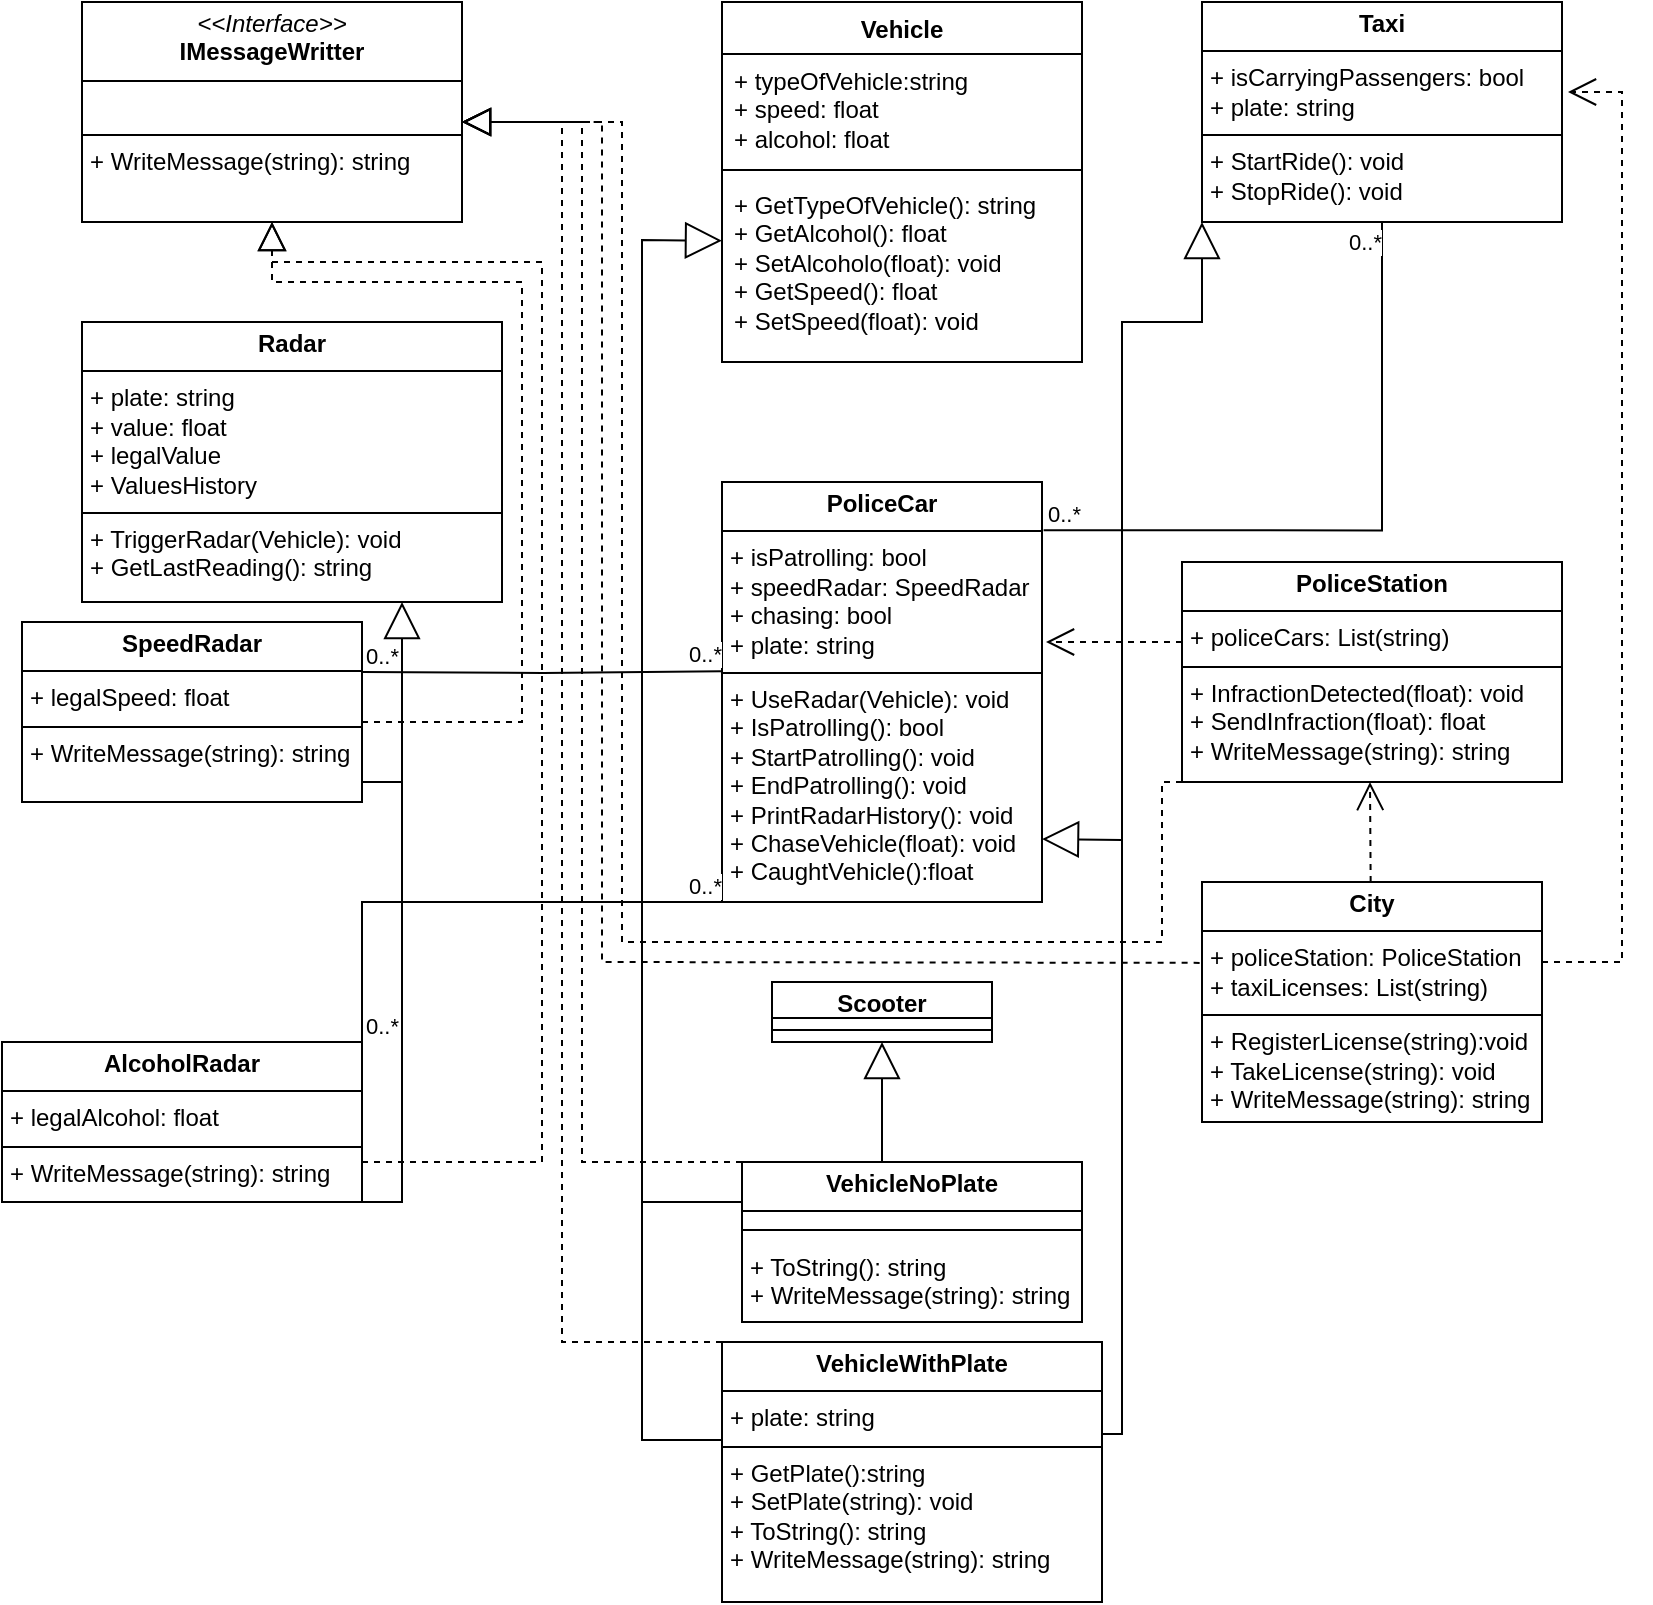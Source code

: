 <mxfile version="24.7.16">
  <diagram name="Page-1" id="c4acf3e9-155e-7222-9cf6-157b1a14988f">
    <mxGraphModel dx="1290" dy="530" grid="1" gridSize="10" guides="1" tooltips="1" connect="1" arrows="1" fold="1" page="1" pageScale="1" pageWidth="850" pageHeight="1100" background="none" math="0" shadow="0">
      <root>
        <mxCell id="0" />
        <mxCell id="1" parent="0" />
        <mxCell id="5d2195bd80daf111-26" style="edgeStyle=orthogonalEdgeStyle;rounded=0;html=1;dashed=1;labelBackgroundColor=none;startFill=0;endArrow=open;endFill=0;endSize=10;fontFamily=Verdana;fontSize=10;" parent="1" edge="1">
          <mxGeometry relative="1" as="geometry">
            <Array as="points" />
            <mxPoint x="640" y="300" as="sourcePoint" />
          </mxGeometry>
        </mxCell>
        <mxCell id="5d2195bd80daf111-16" value="Text" style="text;html=1;resizable=0;points=[];autosize=1;align=left;verticalAlign=top;spacingTop=-4;fontSize=10;fontFamily=Verdana;fontColor=#000000;" parent="1" vertex="1">
          <mxGeometry x="450" y="454" width="40" height="10" as="geometry" />
        </mxCell>
        <mxCell id="6YwaAOGG38GJz1vAlMlA-3" value="&lt;p style=&quot;margin:0px;margin-top:4px;text-align:center;&quot;&gt;&lt;i&gt;&amp;lt;&amp;lt;Interface&amp;gt;&amp;gt;&lt;/i&gt;&lt;br&gt;&lt;b&gt;IMessageWritter&lt;/b&gt;&lt;/p&gt;&lt;hr size=&quot;1&quot; style=&quot;border-style:solid;&quot;&gt;&lt;p style=&quot;margin:0px;margin-left:4px;&quot;&gt;&lt;br&gt;&lt;/p&gt;&lt;hr size=&quot;1&quot; style=&quot;border-style:solid;&quot;&gt;&lt;p style=&quot;margin:0px;margin-left:4px;&quot;&gt;+ WriteMessage(string): string&lt;/p&gt;" style="verticalAlign=top;align=left;overflow=fill;html=1;whiteSpace=wrap;" parent="1" vertex="1">
          <mxGeometry x="40" y="40" width="190" height="110" as="geometry" />
        </mxCell>
        <mxCell id="6YwaAOGG38GJz1vAlMlA-4" value="Vehicle" style="swimlane;fontStyle=1;align=center;verticalAlign=top;childLayout=stackLayout;horizontal=1;startSize=26;horizontalStack=0;resizeParent=1;resizeParentMax=0;resizeLast=0;collapsible=1;marginBottom=0;whiteSpace=wrap;html=1;" parent="1" vertex="1">
          <mxGeometry x="360" y="40" width="180" height="180" as="geometry" />
        </mxCell>
        <mxCell id="6YwaAOGG38GJz1vAlMlA-5" value="+ typeOfVehicle:string&lt;div&gt;+ speed: float&lt;/div&gt;&lt;div&gt;+ alcohol: float&lt;/div&gt;" style="text;strokeColor=none;fillColor=none;align=left;verticalAlign=top;spacingLeft=4;spacingRight=4;overflow=hidden;rotatable=0;points=[[0,0.5],[1,0.5]];portConstraint=eastwest;whiteSpace=wrap;html=1;" parent="6YwaAOGG38GJz1vAlMlA-4" vertex="1">
          <mxGeometry y="26" width="180" height="54" as="geometry" />
        </mxCell>
        <mxCell id="6YwaAOGG38GJz1vAlMlA-6" value="" style="line;strokeWidth=1;fillColor=none;align=left;verticalAlign=middle;spacingTop=-1;spacingLeft=3;spacingRight=3;rotatable=0;labelPosition=right;points=[];portConstraint=eastwest;strokeColor=inherit;" parent="6YwaAOGG38GJz1vAlMlA-4" vertex="1">
          <mxGeometry y="80" width="180" height="8" as="geometry" />
        </mxCell>
        <mxCell id="6YwaAOGG38GJz1vAlMlA-7" value="&lt;div&gt;+ GetTypeOfVehicle(): string&lt;/div&gt;&lt;div&gt;+ GetAlcohol(): float&lt;/div&gt;&lt;div&gt;+ SetAlcoholo(float): void&lt;/div&gt;&lt;div&gt;+ GetSpeed(): float&lt;/div&gt;&lt;div&gt;+ SetSpeed(float): void&lt;/div&gt;" style="text;strokeColor=none;fillColor=none;align=left;verticalAlign=top;spacingLeft=4;spacingRight=4;overflow=hidden;rotatable=0;points=[[0,0.5],[1,0.5]];portConstraint=eastwest;whiteSpace=wrap;html=1;" parent="6YwaAOGG38GJz1vAlMlA-4" vertex="1">
          <mxGeometry y="88" width="180" height="92" as="geometry" />
        </mxCell>
        <mxCell id="6YwaAOGG38GJz1vAlMlA-8" value="&lt;p style=&quot;margin:0px;margin-top:4px;text-align:center;&quot;&gt;&lt;b&gt;PoliceCar&lt;/b&gt;&lt;/p&gt;&lt;hr size=&quot;1&quot; style=&quot;border-style:solid;&quot;&gt;&lt;p style=&quot;margin:0px;margin-left:4px;&quot;&gt;&lt;span style=&quot;background-color: initial;&quot;&gt;+ isPatrolling: bool&lt;/span&gt;&lt;br&gt;&lt;/p&gt;&lt;p style=&quot;margin:0px;margin-left:4px;&quot;&gt;+ speedRadar: SpeedRadar&lt;/p&gt;&lt;p style=&quot;margin:0px;margin-left:4px;&quot;&gt;+ chasing: bool&lt;/p&gt;&lt;p style=&quot;margin:0px;margin-left:4px;&quot;&gt;+ plate: string&lt;/p&gt;&lt;hr size=&quot;1&quot; style=&quot;border-style:solid;&quot;&gt;&lt;p style=&quot;margin:0px;margin-left:4px;&quot;&gt;+ UseRadar(Vehicle): void&lt;/p&gt;&lt;p style=&quot;margin:0px;margin-left:4px;&quot;&gt;+ IsPatrolling(): bool&lt;/p&gt;&lt;p style=&quot;margin:0px;margin-left:4px;&quot;&gt;+ StartPatrolling(): void&lt;/p&gt;&lt;p style=&quot;margin:0px;margin-left:4px;&quot;&gt;+ EndPatrolling(): void&lt;/p&gt;&lt;p style=&quot;margin:0px;margin-left:4px;&quot;&gt;+ PrintRadarHistory(): void&lt;/p&gt;&lt;p style=&quot;margin:0px;margin-left:4px;&quot;&gt;+ ChaseVehicle(float): void&lt;/p&gt;&lt;p style=&quot;margin:0px;margin-left:4px;&quot;&gt;+ CaughtVehicle():float&lt;/p&gt;" style="verticalAlign=top;align=left;overflow=fill;html=1;whiteSpace=wrap;" parent="1" vertex="1">
          <mxGeometry x="360" y="280" width="160" height="210" as="geometry" />
        </mxCell>
        <mxCell id="6YwaAOGG38GJz1vAlMlA-9" value="&lt;p style=&quot;margin:0px;margin-top:4px;text-align:center;&quot;&gt;&lt;b&gt;Taxi&lt;/b&gt;&lt;/p&gt;&lt;hr size=&quot;1&quot; style=&quot;border-style:solid;&quot;&gt;&lt;p style=&quot;margin:0px;margin-left:4px;&quot;&gt;&lt;span style=&quot;background-color: initial;&quot;&gt;+ isCarryingPassengers: bool&lt;/span&gt;&lt;br&gt;&lt;/p&gt;&lt;p style=&quot;margin:0px;margin-left:4px;&quot;&gt;&lt;span style=&quot;background-color: initial;&quot;&gt;+ plate: string&lt;/span&gt;&lt;/p&gt;&lt;hr size=&quot;1&quot; style=&quot;border-style:solid;&quot;&gt;&lt;p style=&quot;margin:0px;margin-left:4px;&quot;&gt;&lt;span style=&quot;background-color: initial;&quot;&gt;+ StartRide(): void&lt;/span&gt;&lt;/p&gt;&lt;p style=&quot;margin:0px;margin-left:4px;&quot;&gt;&lt;span style=&quot;background-color: initial;&quot;&gt;+ StopRide(): void&lt;/span&gt;&lt;/p&gt;&lt;p style=&quot;margin:0px;margin-left:4px;&quot;&gt;&lt;br&gt;&lt;/p&gt;" style="verticalAlign=top;align=left;overflow=fill;html=1;whiteSpace=wrap;" parent="1" vertex="1">
          <mxGeometry x="600" y="40" width="180" height="110" as="geometry" />
        </mxCell>
        <mxCell id="6YwaAOGG38GJz1vAlMlA-10" style="edgeStyle=orthogonalEdgeStyle;rounded=0;orthogonalLoop=1;jettySize=auto;html=1;exitX=0.5;exitY=1;exitDx=0;exitDy=0;" parent="1" source="6YwaAOGG38GJz1vAlMlA-8" target="6YwaAOGG38GJz1vAlMlA-8" edge="1">
          <mxGeometry relative="1" as="geometry" />
        </mxCell>
        <mxCell id="6YwaAOGG38GJz1vAlMlA-11" value="&lt;p style=&quot;margin:0px;margin-top:4px;text-align:center;&quot;&gt;&lt;b&gt;Radar&lt;/b&gt;&lt;/p&gt;&lt;hr size=&quot;1&quot; style=&quot;border-style:solid;&quot;&gt;&lt;p style=&quot;margin:0px;margin-left:4px;&quot;&gt;+ plate: string&lt;/p&gt;&lt;p style=&quot;margin:0px;margin-left:4px;&quot;&gt;+ value: float&lt;/p&gt;&lt;p style=&quot;margin:0px;margin-left:4px;&quot;&gt;+ legalValue&lt;/p&gt;&lt;p style=&quot;margin:0px;margin-left:4px;&quot;&gt;+ ValuesHistory&lt;/p&gt;&lt;hr size=&quot;1&quot; style=&quot;border-style:solid;&quot;&gt;&lt;p style=&quot;margin:0px;margin-left:4px;&quot;&gt;&lt;span style=&quot;background-color: initial;&quot;&gt;+ TriggerRadar(Vehicle): void&lt;/span&gt;&lt;br&gt;&lt;/p&gt;&lt;p style=&quot;margin:0px;margin-left:4px;&quot;&gt;+ GetLastReading(): string&lt;/p&gt;&lt;p style=&quot;margin:0px;margin-left:4px;&quot;&gt;&lt;br&gt;&lt;/p&gt;" style="verticalAlign=top;align=left;overflow=fill;html=1;whiteSpace=wrap;" parent="1" vertex="1">
          <mxGeometry x="40" y="200" width="210" height="140" as="geometry" />
        </mxCell>
        <mxCell id="6YwaAOGG38GJz1vAlMlA-12" value="&lt;p style=&quot;margin:0px;margin-top:4px;text-align:center;&quot;&gt;&lt;b&gt;PoliceStation&lt;/b&gt;&lt;/p&gt;&lt;hr size=&quot;1&quot; style=&quot;border-style:solid;&quot;&gt;&lt;p style=&quot;margin:0px;margin-left:4px;&quot;&gt;+ policeCars: List(string)&lt;/p&gt;&lt;hr size=&quot;1&quot; style=&quot;border-style:solid;&quot;&gt;&lt;p style=&quot;margin:0px;margin-left:4px;&quot;&gt;+ InfractionDetected(float): void&lt;/p&gt;&lt;p style=&quot;margin:0px;margin-left:4px;&quot;&gt;+ SendInfraction(float): float&lt;/p&gt;&lt;p style=&quot;margin:0px;margin-left:4px;&quot;&gt;+ WriteMessage(string): string&lt;/p&gt;" style="verticalAlign=top;align=left;overflow=fill;html=1;whiteSpace=wrap;" parent="1" vertex="1">
          <mxGeometry x="590" y="320" width="190" height="110" as="geometry" />
        </mxCell>
        <mxCell id="6YwaAOGG38GJz1vAlMlA-13" value="&lt;p style=&quot;margin:0px;margin-top:4px;text-align:center;&quot;&gt;&lt;b&gt;City&lt;/b&gt;&lt;/p&gt;&lt;hr size=&quot;1&quot; style=&quot;border-style:solid;&quot;&gt;&lt;p style=&quot;margin:0px;margin-left:4px;&quot;&gt;+ policeStation: PoliceStation&lt;/p&gt;&lt;p style=&quot;margin:0px;margin-left:4px;&quot;&gt;+ taxiLicenses: List(string)&lt;/p&gt;&lt;hr size=&quot;1&quot; style=&quot;border-style:solid;&quot;&gt;&lt;p style=&quot;margin:0px;margin-left:4px;&quot;&gt;+ RegisterLicense(string):void&lt;/p&gt;&lt;p style=&quot;margin:0px;margin-left:4px;&quot;&gt;+ TakeLicense(string): void&lt;/p&gt;&lt;p style=&quot;margin:0px;margin-left:4px;&quot;&gt;+ WriteMessage(string): string&lt;/p&gt;" style="verticalAlign=top;align=left;overflow=fill;html=1;whiteSpace=wrap;" parent="1" vertex="1">
          <mxGeometry x="600" y="480" width="170" height="120" as="geometry" />
        </mxCell>
        <mxCell id="6YwaAOGG38GJz1vAlMlA-25" value="" style="endArrow=block;dashed=1;endFill=0;endSize=12;html=1;rounded=0;entryX=0.5;entryY=1;entryDx=0;entryDy=0;" parent="1" target="6YwaAOGG38GJz1vAlMlA-3" edge="1">
          <mxGeometry width="160" relative="1" as="geometry">
            <mxPoint x="180" y="620" as="sourcePoint" />
            <mxPoint x="230" y="190" as="targetPoint" />
            <Array as="points">
              <mxPoint x="270" y="620" />
              <mxPoint x="270" y="170" />
              <mxPoint x="135" y="170" />
            </Array>
          </mxGeometry>
        </mxCell>
        <mxCell id="6YwaAOGG38GJz1vAlMlA-26" value="" style="endArrow=block;dashed=1;endFill=0;endSize=12;html=1;rounded=0;exitX=0;exitY=0;exitDx=0;exitDy=0;" parent="1" source="a5nsM6v1lsSeqTza3Zts-1" edge="1">
          <mxGeometry width="160" relative="1" as="geometry">
            <mxPoint x="290" y="420" as="sourcePoint" />
            <mxPoint x="230" y="100" as="targetPoint" />
            <Array as="points">
              <mxPoint x="290" y="620" />
              <mxPoint x="290" y="100" />
              <mxPoint x="280" y="100" />
            </Array>
          </mxGeometry>
        </mxCell>
        <mxCell id="6YwaAOGG38GJz1vAlMlA-31" value="" style="endArrow=none;html=1;edgeStyle=orthogonalEdgeStyle;rounded=0;exitX=1.005;exitY=0.115;exitDx=0;exitDy=0;exitPerimeter=0;entryX=0.5;entryY=1;entryDx=0;entryDy=0;" parent="1" source="6YwaAOGG38GJz1vAlMlA-8" target="6YwaAOGG38GJz1vAlMlA-9" edge="1">
          <mxGeometry relative="1" as="geometry">
            <mxPoint x="575" y="220" as="sourcePoint" />
            <mxPoint x="735" y="220" as="targetPoint" />
          </mxGeometry>
        </mxCell>
        <mxCell id="6YwaAOGG38GJz1vAlMlA-32" value="0..*" style="edgeLabel;resizable=0;html=1;align=left;verticalAlign=bottom;" parent="6YwaAOGG38GJz1vAlMlA-31" connectable="0" vertex="1">
          <mxGeometry x="-1" relative="1" as="geometry" />
        </mxCell>
        <mxCell id="6YwaAOGG38GJz1vAlMlA-33" value="0..*" style="edgeLabel;resizable=0;html=1;align=right;verticalAlign=bottom;" parent="6YwaAOGG38GJz1vAlMlA-31" connectable="0" vertex="1">
          <mxGeometry x="1" relative="1" as="geometry">
            <mxPoint y="19" as="offset" />
          </mxGeometry>
        </mxCell>
        <mxCell id="6YwaAOGG38GJz1vAlMlA-37" value="" style="endArrow=none;html=1;edgeStyle=orthogonalEdgeStyle;rounded=0;entryX=0.063;entryY=0.45;entryDx=0;entryDy=0;entryPerimeter=0;" parent="1" edge="1">
          <mxGeometry relative="1" as="geometry">
            <mxPoint x="180" y="375" as="sourcePoint" />
            <mxPoint x="360.0" y="374.62" as="targetPoint" />
          </mxGeometry>
        </mxCell>
        <mxCell id="6YwaAOGG38GJz1vAlMlA-38" value="0..*" style="edgeLabel;resizable=0;html=1;align=left;verticalAlign=bottom;" parent="6YwaAOGG38GJz1vAlMlA-37" connectable="0" vertex="1">
          <mxGeometry x="-1" relative="1" as="geometry" />
        </mxCell>
        <mxCell id="6YwaAOGG38GJz1vAlMlA-39" value="0..*" style="edgeLabel;resizable=0;html=1;align=right;verticalAlign=bottom;" parent="6YwaAOGG38GJz1vAlMlA-37" connectable="0" vertex="1">
          <mxGeometry x="1" relative="1" as="geometry" />
        </mxCell>
        <mxCell id="6YwaAOGG38GJz1vAlMlA-42" value="&lt;p style=&quot;margin:0px;margin-top:4px;text-align:center;&quot;&gt;&lt;b&gt;SpeedRadar&lt;/b&gt;&lt;/p&gt;&lt;hr size=&quot;1&quot; style=&quot;border-style:solid;&quot;&gt;&lt;p style=&quot;margin: 0px 0px 0px 4px;&quot;&gt;&lt;span style=&quot;background-color: initial;&quot;&gt;+ legalSpeed: float&lt;/span&gt;&lt;/p&gt;&lt;hr size=&quot;1&quot; style=&quot;border-style:solid;&quot;&gt;&lt;p style=&quot;margin:0px;margin-left:4px;&quot;&gt;+ WriteMessage(string): string&lt;/p&gt;" style="verticalAlign=top;align=left;overflow=fill;html=1;whiteSpace=wrap;" parent="1" vertex="1">
          <mxGeometry x="10" y="350" width="170" height="90" as="geometry" />
        </mxCell>
        <mxCell id="6YwaAOGG38GJz1vAlMlA-43" value="" style="endArrow=open;endSize=12;dashed=1;html=1;rounded=0;" parent="1" edge="1">
          <mxGeometry width="160" relative="1" as="geometry">
            <mxPoint x="590" y="360" as="sourcePoint" />
            <mxPoint x="522" y="360" as="targetPoint" />
          </mxGeometry>
        </mxCell>
        <mxCell id="6YwaAOGG38GJz1vAlMlA-44" value="" style="endArrow=open;endSize=12;dashed=1;html=1;rounded=0;" parent="1" edge="1">
          <mxGeometry width="160" relative="1" as="geometry">
            <mxPoint x="684.33" y="480" as="sourcePoint" />
            <mxPoint x="684" y="430" as="targetPoint" />
          </mxGeometry>
        </mxCell>
        <mxCell id="6YwaAOGG38GJz1vAlMlA-45" value="&lt;p style=&quot;margin:0px;margin-top:4px;text-align:center;&quot;&gt;&lt;b&gt;Scooter&lt;/b&gt;&lt;/p&gt;&lt;p style=&quot;margin:0px;margin-left:4px;&quot;&gt;&lt;br&gt;&lt;/p&gt;" style="verticalAlign=top;align=left;overflow=fill;html=1;whiteSpace=wrap;" parent="1" vertex="1">
          <mxGeometry x="385" y="530" width="110" height="30" as="geometry" />
        </mxCell>
        <mxCell id="6YwaAOGG38GJz1vAlMlA-46" value="" style="endArrow=open;endSize=12;dashed=1;html=1;rounded=0;" parent="1" edge="1">
          <mxGeometry width="160" relative="1" as="geometry">
            <mxPoint x="770" y="520" as="sourcePoint" />
            <mxPoint x="783" y="85" as="targetPoint" />
            <Array as="points">
              <mxPoint x="810" y="520" />
              <mxPoint x="810" y="85" />
            </Array>
          </mxGeometry>
        </mxCell>
        <mxCell id="ozpzT62YlElJPvGmnXX_-1" value="&lt;p style=&quot;margin:0px;margin-top:4px;text-align:center;&quot;&gt;&lt;b&gt;AlcoholRadar&lt;/b&gt;&lt;/p&gt;&lt;hr size=&quot;1&quot; style=&quot;border-style:solid;&quot;&gt;&lt;p style=&quot;margin: 0px 0px 0px 4px;&quot;&gt;&lt;span style=&quot;background-color: initial;&quot;&gt;+ legalAlcohol: float&lt;/span&gt;&lt;/p&gt;&lt;hr size=&quot;1&quot; style=&quot;border-style:solid;&quot;&gt;&lt;p style=&quot;margin:0px;margin-left:4px;&quot;&gt;+ WriteMessage(string): string&lt;/p&gt;" style="verticalAlign=top;align=left;overflow=fill;html=1;whiteSpace=wrap;" parent="1" vertex="1">
          <mxGeometry y="560" width="180" height="80" as="geometry" />
        </mxCell>
        <mxCell id="ozpzT62YlElJPvGmnXX_-2" value="" style="endArrow=block;endSize=16;endFill=0;html=1;rounded=0;" parent="1" edge="1">
          <mxGeometry width="160" relative="1" as="geometry">
            <mxPoint x="180" y="640" as="sourcePoint" />
            <mxPoint x="200" y="340" as="targetPoint" />
            <Array as="points">
              <mxPoint x="200" y="640" />
            </Array>
          </mxGeometry>
        </mxCell>
        <mxCell id="ozpzT62YlElJPvGmnXX_-3" value="" style="endArrow=none;html=1;rounded=0;fontSize=12;startSize=8;endSize=8;curved=1;" parent="1" edge="1">
          <mxGeometry width="50" height="50" relative="1" as="geometry">
            <mxPoint x="180" y="430" as="sourcePoint" />
            <mxPoint x="200" y="430" as="targetPoint" />
          </mxGeometry>
        </mxCell>
        <mxCell id="ozpzT62YlElJPvGmnXX_-4" value="&lt;p style=&quot;margin:0px;margin-top:4px;text-align:center;&quot;&gt;&lt;b&gt;VehicleWithPlate&lt;/b&gt;&lt;/p&gt;&lt;hr size=&quot;1&quot; style=&quot;border-style:solid;&quot;&gt;&lt;p style=&quot;margin:0px;margin-left:4px;&quot;&gt;+ plate: string&lt;/p&gt;&lt;hr size=&quot;1&quot; style=&quot;border-style:solid;&quot;&gt;&lt;p style=&quot;margin:0px;margin-left:4px;&quot;&gt;+ GetPlate():string&lt;/p&gt;&lt;p style=&quot;margin:0px;margin-left:4px;&quot;&gt;+ SetPlate(string): void&lt;/p&gt;&lt;p style=&quot;margin:0px;margin-left:4px;&quot;&gt;+ ToString(): string&lt;/p&gt;&lt;p style=&quot;margin:0px;margin-left:4px;&quot;&gt;+ WriteMessage(string): string&lt;/p&gt;" style="verticalAlign=top;align=left;overflow=fill;html=1;whiteSpace=wrap;" parent="1" vertex="1">
          <mxGeometry x="360" y="710" width="190" height="130" as="geometry" />
        </mxCell>
        <mxCell id="ozpzT62YlElJPvGmnXX_-5" style="edgeStyle=none;curved=1;rounded=0;orthogonalLoop=1;jettySize=auto;html=1;exitX=0.5;exitY=0;exitDx=0;exitDy=0;fontSize=12;startSize=8;endSize=8;" parent="1" source="6YwaAOGG38GJz1vAlMlA-45" target="6YwaAOGG38GJz1vAlMlA-45" edge="1">
          <mxGeometry relative="1" as="geometry" />
        </mxCell>
        <mxCell id="a5nsM6v1lsSeqTza3Zts-1" value="&lt;p style=&quot;margin:0px;margin-top:4px;text-align:center;&quot;&gt;&lt;b&gt;VehicleNoPlate&lt;/b&gt;&lt;/p&gt;&lt;hr size=&quot;1&quot; style=&quot;border-style:solid;&quot;&gt;&lt;p style=&quot;margin:0px;margin-left:4px;&quot;&gt;&lt;br&gt;&lt;/p&gt;&lt;p style=&quot;margin:0px;margin-left:4px;&quot;&gt;+ ToString(): string&lt;/p&gt;&lt;p style=&quot;margin:0px;margin-left:4px;&quot;&gt;+ WriteMessage(string): string&lt;/p&gt;&lt;p style=&quot;margin:0px;margin-left:4px;&quot;&gt;&lt;br&gt;&lt;/p&gt;" style="verticalAlign=top;align=left;overflow=fill;html=1;whiteSpace=wrap;" parent="1" vertex="1">
          <mxGeometry x="370" y="620" width="170" height="80" as="geometry" />
        </mxCell>
        <mxCell id="a5nsM6v1lsSeqTza3Zts-2" value="" style="endArrow=block;endSize=16;endFill=0;html=1;rounded=0;entryX=-0.016;entryY=0.289;entryDx=0;entryDy=0;entryPerimeter=0;" parent="1" edge="1">
          <mxGeometry width="160" relative="1" as="geometry">
            <mxPoint x="360" y="759" as="sourcePoint" />
            <mxPoint x="360.0" y="159.368" as="targetPoint" />
            <Array as="points">
              <mxPoint x="320" y="759" />
              <mxPoint x="320" y="159" />
            </Array>
          </mxGeometry>
        </mxCell>
        <mxCell id="a5nsM6v1lsSeqTza3Zts-4" value="" style="endArrow=none;html=1;rounded=0;fontSize=12;startSize=8;endSize=8;curved=1;" parent="1" edge="1">
          <mxGeometry width="50" height="50" relative="1" as="geometry">
            <mxPoint x="320" y="640" as="sourcePoint" />
            <mxPoint x="370" y="640" as="targetPoint" />
          </mxGeometry>
        </mxCell>
        <mxCell id="a5nsM6v1lsSeqTza3Zts-5" value="" style="endArrow=block;endSize=16;endFill=0;html=1;rounded=0;entryX=0.5;entryY=1;entryDx=0;entryDy=0;" parent="1" target="6YwaAOGG38GJz1vAlMlA-45" edge="1">
          <mxGeometry width="160" relative="1" as="geometry">
            <mxPoint x="440" y="620" as="sourcePoint" />
            <mxPoint x="590" y="620" as="targetPoint" />
          </mxGeometry>
        </mxCell>
        <mxCell id="a5nsM6v1lsSeqTza3Zts-6" value="" style="endArrow=block;endSize=16;endFill=0;html=1;rounded=0;exitX=1;exitY=0.5;exitDx=0;exitDy=0;" parent="1" edge="1">
          <mxGeometry width="160" relative="1" as="geometry">
            <mxPoint x="550" y="756" as="sourcePoint" />
            <mxPoint x="600" y="150" as="targetPoint" />
            <Array as="points">
              <mxPoint x="560" y="756" />
              <mxPoint x="560" y="200" />
              <mxPoint x="600" y="200" />
            </Array>
          </mxGeometry>
        </mxCell>
        <mxCell id="a5nsM6v1lsSeqTza3Zts-10" value="" style="endArrow=block;endSize=16;endFill=0;html=1;rounded=0;" parent="1" edge="1">
          <mxGeometry width="160" relative="1" as="geometry">
            <mxPoint x="560" y="459" as="sourcePoint" />
            <mxPoint x="520" y="458.5" as="targetPoint" />
          </mxGeometry>
        </mxCell>
        <mxCell id="a5nsM6v1lsSeqTza3Zts-11" value="" style="endArrow=block;dashed=1;endFill=0;endSize=12;html=1;rounded=0;exitX=0;exitY=0;exitDx=0;exitDy=0;" parent="1" source="ozpzT62YlElJPvGmnXX_-4" edge="1">
          <mxGeometry width="160" relative="1" as="geometry">
            <mxPoint x="360" y="690" as="sourcePoint" />
            <mxPoint x="230" y="100" as="targetPoint" />
            <Array as="points">
              <mxPoint x="280" y="710" />
              <mxPoint x="280" y="100" />
            </Array>
          </mxGeometry>
        </mxCell>
        <mxCell id="a5nsM6v1lsSeqTza3Zts-12" value="" style="line;strokeWidth=1;fillColor=none;align=left;verticalAlign=middle;spacingTop=-1;spacingLeft=3;spacingRight=3;rotatable=0;labelPosition=right;points=[];portConstraint=eastwest;strokeColor=inherit;" parent="1" vertex="1">
          <mxGeometry x="370" y="650" width="170" height="8" as="geometry" />
        </mxCell>
        <mxCell id="a5nsM6v1lsSeqTza3Zts-13" value="" style="line;strokeWidth=1;fillColor=none;align=left;verticalAlign=middle;spacingTop=-1;spacingLeft=3;spacingRight=3;rotatable=0;labelPosition=right;points=[];portConstraint=eastwest;strokeColor=inherit;" parent="1" vertex="1">
          <mxGeometry x="385" y="546" width="110" height="4" as="geometry" />
        </mxCell>
        <mxCell id="a5nsM6v1lsSeqTza3Zts-14" value="" style="line;strokeWidth=1;fillColor=none;align=left;verticalAlign=middle;spacingTop=-1;spacingLeft=3;spacingRight=3;rotatable=0;labelPosition=right;points=[];portConstraint=eastwest;strokeColor=inherit;" parent="1" vertex="1">
          <mxGeometry x="385" y="550" width="110" height="8" as="geometry" />
        </mxCell>
        <mxCell id="a5nsM6v1lsSeqTza3Zts-16" value="" style="endArrow=block;dashed=1;endFill=0;endSize=12;html=1;rounded=0;" parent="1" edge="1">
          <mxGeometry width="160" relative="1" as="geometry">
            <mxPoint x="590" y="430" as="sourcePoint" />
            <mxPoint x="230" y="100" as="targetPoint" />
            <Array as="points">
              <mxPoint x="580" y="430" />
              <mxPoint x="580" y="510" />
              <mxPoint x="310" y="510" />
              <mxPoint x="310" y="100" />
            </Array>
          </mxGeometry>
        </mxCell>
        <mxCell id="a5nsM6v1lsSeqTza3Zts-18" value="" style="endArrow=block;dashed=1;endFill=0;endSize=12;html=1;rounded=0;exitX=-0.007;exitY=0.337;exitDx=0;exitDy=0;exitPerimeter=0;" parent="1" source="6YwaAOGG38GJz1vAlMlA-13" edge="1">
          <mxGeometry width="160" relative="1" as="geometry">
            <mxPoint x="360" y="360" as="sourcePoint" />
            <mxPoint x="230" y="100" as="targetPoint" />
            <Array as="points">
              <mxPoint x="300" y="520" />
              <mxPoint x="300" y="100" />
            </Array>
          </mxGeometry>
        </mxCell>
        <mxCell id="a5nsM6v1lsSeqTza3Zts-19" value="" style="endArrow=none;html=1;edgeStyle=orthogonalEdgeStyle;rounded=0;exitX=1;exitY=0;exitDx=0;exitDy=0;" parent="1" source="ozpzT62YlElJPvGmnXX_-1" edge="1">
          <mxGeometry relative="1" as="geometry">
            <mxPoint x="250" y="490" as="sourcePoint" />
            <mxPoint x="360" y="490" as="targetPoint" />
            <Array as="points">
              <mxPoint x="180" y="490" />
            </Array>
          </mxGeometry>
        </mxCell>
        <mxCell id="a5nsM6v1lsSeqTza3Zts-20" value="0..*" style="edgeLabel;resizable=0;html=1;align=left;verticalAlign=bottom;" parent="a5nsM6v1lsSeqTza3Zts-19" connectable="0" vertex="1">
          <mxGeometry x="-1" relative="1" as="geometry" />
        </mxCell>
        <mxCell id="a5nsM6v1lsSeqTza3Zts-21" value="0..*" style="edgeLabel;resizable=0;html=1;align=right;verticalAlign=bottom;" parent="a5nsM6v1lsSeqTza3Zts-19" connectable="0" vertex="1">
          <mxGeometry x="1" relative="1" as="geometry" />
        </mxCell>
        <mxCell id="98s201wx9oiMB1ZRjj3k-1" value="" style="endArrow=block;dashed=1;endFill=0;endSize=12;html=1;rounded=0;entryX=0.5;entryY=1;entryDx=0;entryDy=0;" edge="1" parent="1" target="6YwaAOGG38GJz1vAlMlA-3">
          <mxGeometry width="160" relative="1" as="geometry">
            <mxPoint x="180" y="400" as="sourcePoint" />
            <mxPoint x="145" y="160" as="targetPoint" />
            <Array as="points">
              <mxPoint x="260" y="400" />
              <mxPoint x="260" y="180" />
              <mxPoint x="135" y="180" />
            </Array>
          </mxGeometry>
        </mxCell>
      </root>
    </mxGraphModel>
  </diagram>
</mxfile>
